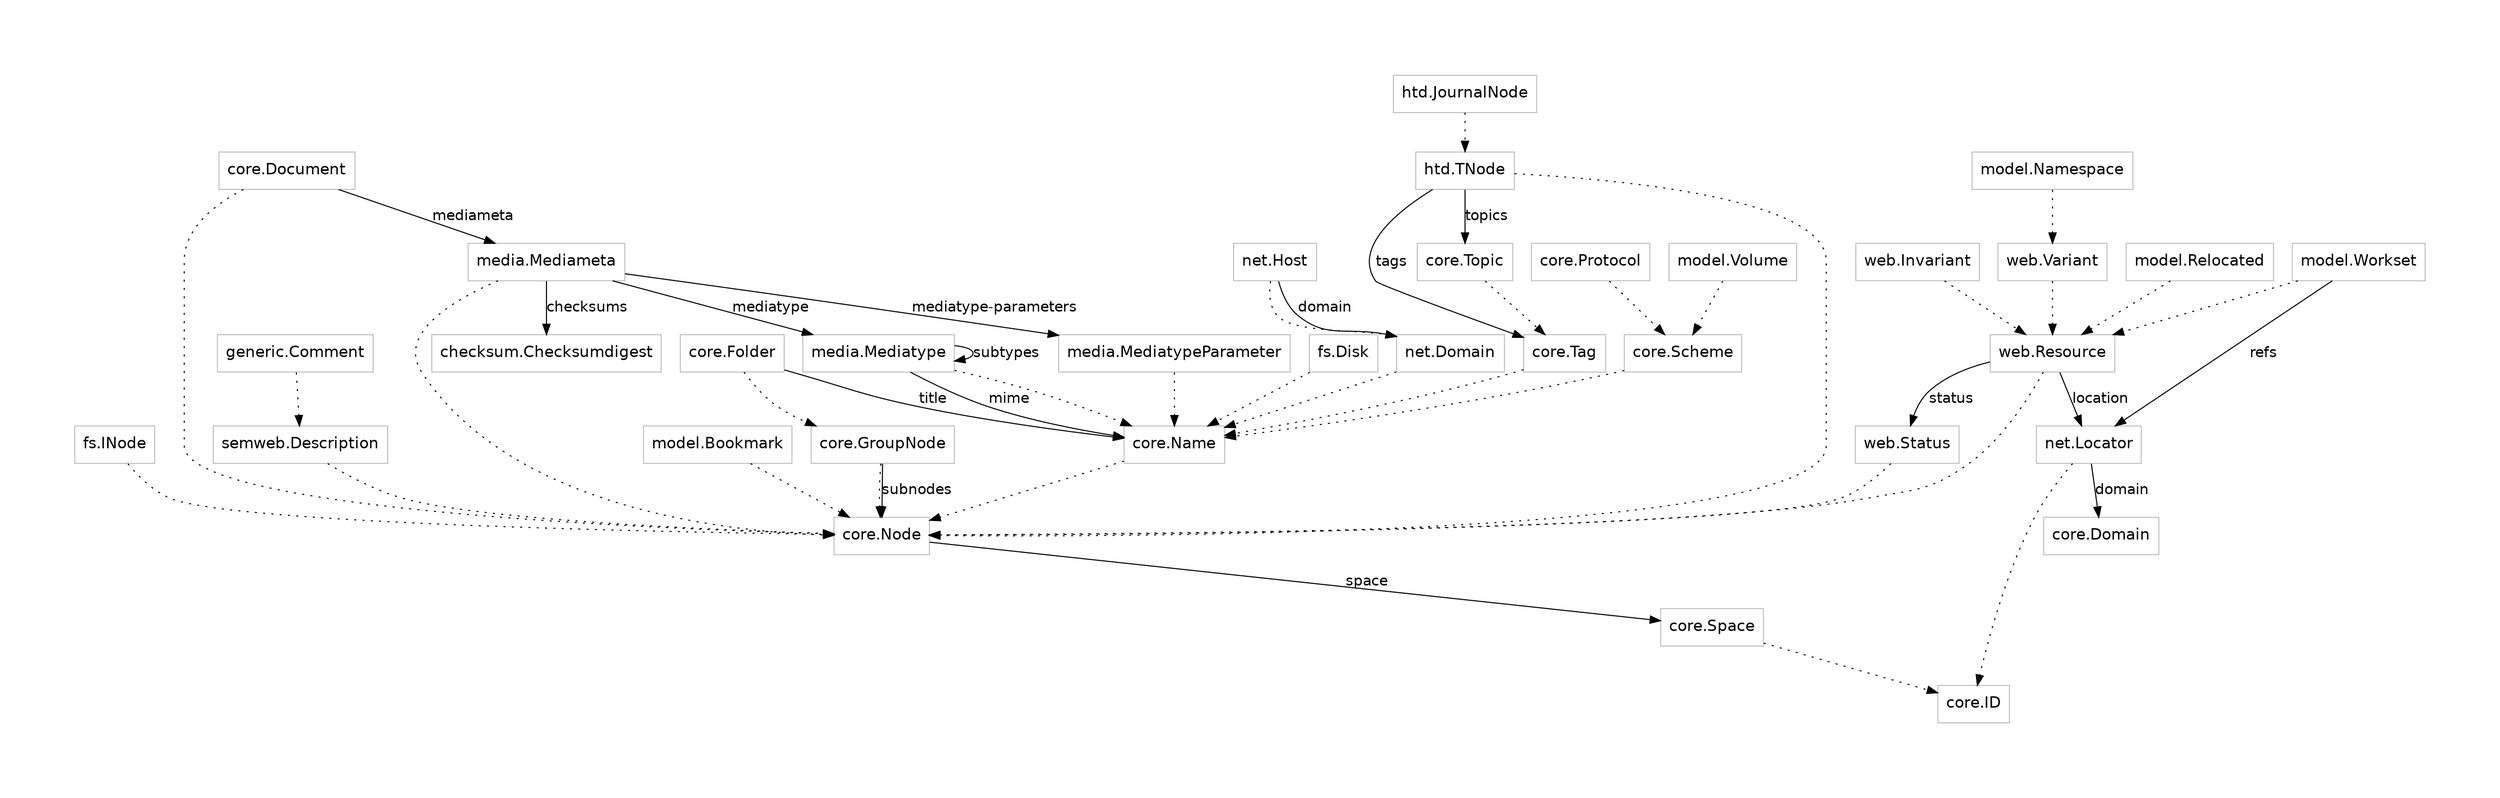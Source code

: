 digraph "doc_taxus_classes_en_dot" {
	graph [
		fontsize = "14"
		fontname = "Times-Roman"
		fontcolor = "black"
    pad = 1
	]
	node [
		fontsize = "15"
		fontname = "Bitstream Vera Sans"
		shape = "record"
		style = "solid"
		color = "grey"
	]
	edge [
		fontsize = "14"
		fontname = "Bitstream Vera Sans"
		style = "dotted"
		weight = "4"
	]

	"core.Node" ; //-> SQLBase ;
	"core.ID" ; //-> SQLBase ;

  "core.GroupNode" -> "core.Node" ;
  "core.Folder" -> "core.GroupNode" ;
  "core.Space" -> "core.ID" ;

  "core.Name" -> "core.Node" ;
  "core.Scheme" -> "core.Name" ;
  "core.Protocol" -> "core.Scheme" ;

  "core.Tag" -> "core.Name" ;
  "core.Topic" -> "core.Tag" ;
  "core.Document" -> "core.Node" ;

//	"checksum.ChecksumDigest" ; //-> SQLBase ;
//  "checksum.SHA1Digest" -> "checksum.ChecksumDigest" ;
//  "checksum.MD5Digest" -> "checksum.ChecksumDigest" ;

  "fs.INode" -> "core.Node" ;
  "fs.Disk" -> "core.Name" ;

//  "fs.Dir" -> "fs.INode" ;
//  "fs.File" -> "fs.INode" ;
//  "fs.Symlink" -> "fs.INode" ;
//  "fs.Device" -> "fs.INode" ;
//  "fs.Mount" -> "fs.INode" ;
//  "fs.FIFO" -> "fs.INode" ;
//  "fs.Socket" -> "fs.INode" ;

//  "web.CachedContent" -> "fs.INode" ;
  "web.Status" -> "core.Node" ;
  "web.Resource" -> "core.Node" ;
  "web.Invariant" -> "web.Resource" ;
  "web.Variant" -> "web.Resource" ;

  "semweb.Description" -> "core.Node" ;
  "generic.Comment" -> "semweb.Description" ;

  "net.Domain" -> "core.Name" ;
  "net.Host" -> "net.Domain" ;
  "net.Locator" -> "core.ID" ;

  "model.Namespace" -> "web.Variant" ;
  "model.Relocated" -> "web.Resource" ;
  "model.Volume" -> "core.Scheme" ;
  "model.Bookmark" -> "core.Node" ;
  "model.Workset" -> "web.Resource" ;
//	"model.Token" ; //-> SQLBase ;

  "media.Mediatype" -> "core.Name" [] ;
  "media.MediatypeParameter" -> "core.Name" [] ;
  //"media.Genre" -> "core.Name" [] ;
  "media.Mediameta" -> "core.Node" [] ;

  "htd.TNode" -> "core.Node" ;
  "htd.JournalNode" -> "htd.TNode" ;


  edge [ style="normal" ] ;

  "core.Node" -> "core.Space" [ label="space" ];
  "core.GroupNode" -> "core.Node" [ label="subnodes" ];
  "core.Folder" -> "core.Name" [ label=title ] ;
  "core.Document" -> "media.Mediameta" [ label=mediameta ] ;

 // "fs.INode" -> "net.Host" [ label="host" ];
  "net.Host" -> "net.Domain" [ label="domain" ];
//  "fs.INode" -> "net.Locator" [ label="locators" ];

  "htd.TNode" -> "core.Tag" [ label="tags" ];
  "htd.TNode" -> "core.Topic" [ label="topics" ];

  "media.Mediatype" -> "core.Name" [ label=mime ] ;
  "media.Mediatype" -> "media.Mediatype" [ label=subtypes ] ;

  "media.Mediameta" -> "checksum.Checksumdigest" [ label=checksums ] ;
  "media.Mediameta" -> "media.Mediatype" [ label=mediatype ] ;
  "media.Mediameta" -> "media.MediatypeParameter" [ label="mediatype-parameters" ] ;
  //"media.Mediameta" -> "media.Genre" [ label=genres ] ;

  "model.Workset" -> "net.Locator" [ label=refs ] ;
//  "model.Token" -> "net.Locator" [ label=refs ] ;

//  "net.Locator" -> "checksum.Checksumdigest" [ label=ref_md5 ] ;
//  "net.Locator" -> "checksum.Checksumdigest" [ label=checksums ] ;
  "net.Locator" -> "core.Domain" [ label=domain ] ;

  "web.Resource" -> "web.Status" [ label=status ] ;
  "web.Resource" -> "net.Locator" [ label=location ] ;
//  "web.Invariant" -> "web.CachedContent" [ label=content ] ;
}

